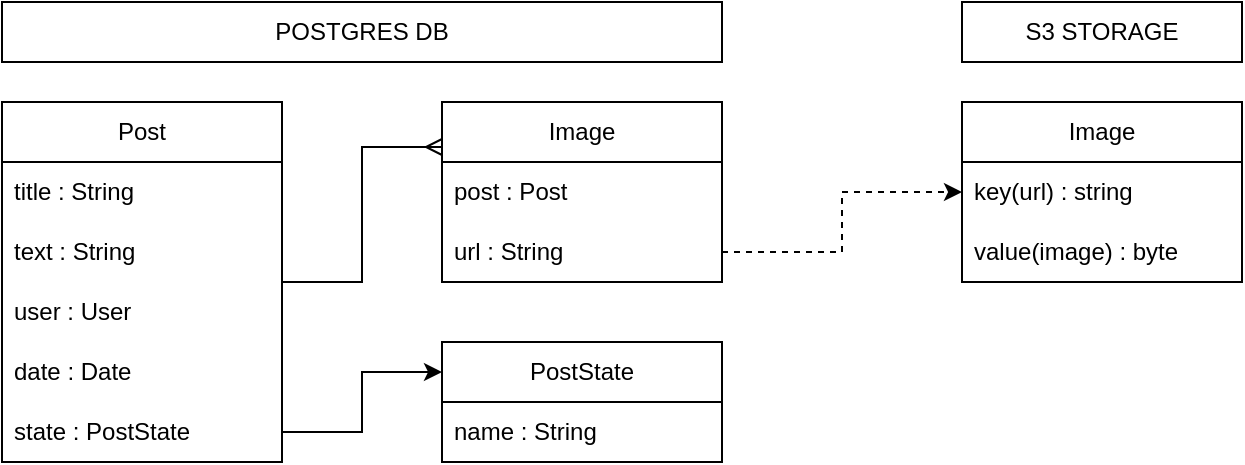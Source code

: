 <mxfile version="23.1.5" type="device">
  <diagram name="Страница — 1" id="2fbickgdHpkI2BB5_PIs">
    <mxGraphModel dx="886" dy="498" grid="1" gridSize="10" guides="1" tooltips="1" connect="1" arrows="1" fold="1" page="1" pageScale="1" pageWidth="827" pageHeight="1169" math="0" shadow="0">
      <root>
        <mxCell id="0" />
        <mxCell id="1" parent="0" />
        <mxCell id="vrH_sfTk5KqCVsUYU7u2-20" style="edgeStyle=orthogonalEdgeStyle;rounded=0;orthogonalLoop=1;jettySize=auto;html=1;entryX=0;entryY=0.25;entryDx=0;entryDy=0;endArrow=ERmany;endFill=0;" edge="1" parent="1" source="vrH_sfTk5KqCVsUYU7u2-1" target="vrH_sfTk5KqCVsUYU7u2-15">
          <mxGeometry relative="1" as="geometry" />
        </mxCell>
        <mxCell id="vrH_sfTk5KqCVsUYU7u2-1" value="Post" style="swimlane;fontStyle=0;childLayout=stackLayout;horizontal=1;startSize=30;horizontalStack=0;resizeParent=1;resizeParentMax=0;resizeLast=0;collapsible=1;marginBottom=0;whiteSpace=wrap;html=1;" vertex="1" parent="1">
          <mxGeometry x="104" y="90" width="140" height="180" as="geometry" />
        </mxCell>
        <mxCell id="vrH_sfTk5KqCVsUYU7u2-3" value="title : String" style="text;strokeColor=none;fillColor=none;align=left;verticalAlign=middle;spacingLeft=4;spacingRight=4;overflow=hidden;points=[[0,0.5],[1,0.5]];portConstraint=eastwest;rotatable=0;whiteSpace=wrap;html=1;" vertex="1" parent="vrH_sfTk5KqCVsUYU7u2-1">
          <mxGeometry y="30" width="140" height="30" as="geometry" />
        </mxCell>
        <mxCell id="vrH_sfTk5KqCVsUYU7u2-4" value="text : String" style="text;strokeColor=none;fillColor=none;align=left;verticalAlign=middle;spacingLeft=4;spacingRight=4;overflow=hidden;points=[[0,0.5],[1,0.5]];portConstraint=eastwest;rotatable=0;whiteSpace=wrap;html=1;" vertex="1" parent="vrH_sfTk5KqCVsUYU7u2-1">
          <mxGeometry y="60" width="140" height="30" as="geometry" />
        </mxCell>
        <mxCell id="vrH_sfTk5KqCVsUYU7u2-6" value="user : User" style="text;strokeColor=none;fillColor=none;align=left;verticalAlign=middle;spacingLeft=4;spacingRight=4;overflow=hidden;points=[[0,0.5],[1,0.5]];portConstraint=eastwest;rotatable=0;whiteSpace=wrap;html=1;" vertex="1" parent="vrH_sfTk5KqCVsUYU7u2-1">
          <mxGeometry y="90" width="140" height="30" as="geometry" />
        </mxCell>
        <mxCell id="vrH_sfTk5KqCVsUYU7u2-7" value="date : Date" style="text;strokeColor=none;fillColor=none;align=left;verticalAlign=middle;spacingLeft=4;spacingRight=4;overflow=hidden;points=[[0,0.5],[1,0.5]];portConstraint=eastwest;rotatable=0;whiteSpace=wrap;html=1;" vertex="1" parent="vrH_sfTk5KqCVsUYU7u2-1">
          <mxGeometry y="120" width="140" height="30" as="geometry" />
        </mxCell>
        <mxCell id="vrH_sfTk5KqCVsUYU7u2-8" value="state : PostState" style="text;strokeColor=none;fillColor=none;align=left;verticalAlign=middle;spacingLeft=4;spacingRight=4;overflow=hidden;points=[[0,0.5],[1,0.5]];portConstraint=eastwest;rotatable=0;whiteSpace=wrap;html=1;" vertex="1" parent="vrH_sfTk5KqCVsUYU7u2-1">
          <mxGeometry y="150" width="140" height="30" as="geometry" />
        </mxCell>
        <mxCell id="vrH_sfTk5KqCVsUYU7u2-9" value="PostState" style="swimlane;fontStyle=0;childLayout=stackLayout;horizontal=1;startSize=30;horizontalStack=0;resizeParent=1;resizeParentMax=0;resizeLast=0;collapsible=1;marginBottom=0;whiteSpace=wrap;html=1;" vertex="1" parent="1">
          <mxGeometry x="324" y="210" width="140" height="60" as="geometry" />
        </mxCell>
        <mxCell id="vrH_sfTk5KqCVsUYU7u2-10" value="name : String" style="text;strokeColor=none;fillColor=none;align=left;verticalAlign=middle;spacingLeft=4;spacingRight=4;overflow=hidden;points=[[0,0.5],[1,0.5]];portConstraint=eastwest;rotatable=0;whiteSpace=wrap;html=1;" vertex="1" parent="vrH_sfTk5KqCVsUYU7u2-9">
          <mxGeometry y="30" width="140" height="30" as="geometry" />
        </mxCell>
        <mxCell id="vrH_sfTk5KqCVsUYU7u2-14" style="edgeStyle=orthogonalEdgeStyle;rounded=0;orthogonalLoop=1;jettySize=auto;html=1;entryX=0;entryY=0.25;entryDx=0;entryDy=0;" edge="1" parent="1" source="vrH_sfTk5KqCVsUYU7u2-8" target="vrH_sfTk5KqCVsUYU7u2-9">
          <mxGeometry relative="1" as="geometry" />
        </mxCell>
        <mxCell id="vrH_sfTk5KqCVsUYU7u2-15" value="Image" style="swimlane;fontStyle=0;childLayout=stackLayout;horizontal=1;startSize=30;horizontalStack=0;resizeParent=1;resizeParentMax=0;resizeLast=0;collapsible=1;marginBottom=0;whiteSpace=wrap;html=1;" vertex="1" parent="1">
          <mxGeometry x="324" y="90" width="140" height="90" as="geometry" />
        </mxCell>
        <mxCell id="vrH_sfTk5KqCVsUYU7u2-16" value="post : Post" style="text;strokeColor=none;fillColor=none;align=left;verticalAlign=middle;spacingLeft=4;spacingRight=4;overflow=hidden;points=[[0,0.5],[1,0.5]];portConstraint=eastwest;rotatable=0;whiteSpace=wrap;html=1;" vertex="1" parent="vrH_sfTk5KqCVsUYU7u2-15">
          <mxGeometry y="30" width="140" height="30" as="geometry" />
        </mxCell>
        <mxCell id="vrH_sfTk5KqCVsUYU7u2-17" value="url : String" style="text;strokeColor=none;fillColor=none;align=left;verticalAlign=middle;spacingLeft=4;spacingRight=4;overflow=hidden;points=[[0,0.5],[1,0.5]];portConstraint=eastwest;rotatable=0;whiteSpace=wrap;html=1;" vertex="1" parent="vrH_sfTk5KqCVsUYU7u2-15">
          <mxGeometry y="60" width="140" height="30" as="geometry" />
        </mxCell>
        <mxCell id="vrH_sfTk5KqCVsUYU7u2-21" value="POSTGRES DB" style="text;html=1;align=center;verticalAlign=middle;whiteSpace=wrap;rounded=0;strokeColor=default;" vertex="1" parent="1">
          <mxGeometry x="104" y="40" width="360" height="30" as="geometry" />
        </mxCell>
        <mxCell id="vrH_sfTk5KqCVsUYU7u2-22" value="Image" style="swimlane;fontStyle=0;childLayout=stackLayout;horizontal=1;startSize=30;horizontalStack=0;resizeParent=1;resizeParentMax=0;resizeLast=0;collapsible=1;marginBottom=0;whiteSpace=wrap;html=1;" vertex="1" parent="1">
          <mxGeometry x="584" y="90" width="140" height="90" as="geometry" />
        </mxCell>
        <mxCell id="vrH_sfTk5KqCVsUYU7u2-24" value="key(url) : string" style="text;strokeColor=none;fillColor=none;align=left;verticalAlign=middle;spacingLeft=4;spacingRight=4;overflow=hidden;points=[[0,0.5],[1,0.5]];portConstraint=eastwest;rotatable=0;whiteSpace=wrap;html=1;" vertex="1" parent="vrH_sfTk5KqCVsUYU7u2-22">
          <mxGeometry y="30" width="140" height="30" as="geometry" />
        </mxCell>
        <mxCell id="vrH_sfTk5KqCVsUYU7u2-23" value="value(image) : byte" style="text;strokeColor=none;fillColor=none;align=left;verticalAlign=middle;spacingLeft=4;spacingRight=4;overflow=hidden;points=[[0,0.5],[1,0.5]];portConstraint=eastwest;rotatable=0;whiteSpace=wrap;html=1;" vertex="1" parent="vrH_sfTk5KqCVsUYU7u2-22">
          <mxGeometry y="60" width="140" height="30" as="geometry" />
        </mxCell>
        <mxCell id="vrH_sfTk5KqCVsUYU7u2-26" value="S3 STORAGE" style="text;html=1;align=center;verticalAlign=middle;whiteSpace=wrap;rounded=0;strokeColor=default;" vertex="1" parent="1">
          <mxGeometry x="584" y="40" width="140" height="30" as="geometry" />
        </mxCell>
        <mxCell id="vrH_sfTk5KqCVsUYU7u2-27" style="edgeStyle=orthogonalEdgeStyle;rounded=0;orthogonalLoop=1;jettySize=auto;html=1;entryX=0;entryY=0.5;entryDx=0;entryDy=0;dashed=1;" edge="1" parent="1" source="vrH_sfTk5KqCVsUYU7u2-17" target="vrH_sfTk5KqCVsUYU7u2-24">
          <mxGeometry relative="1" as="geometry" />
        </mxCell>
      </root>
    </mxGraphModel>
  </diagram>
</mxfile>

